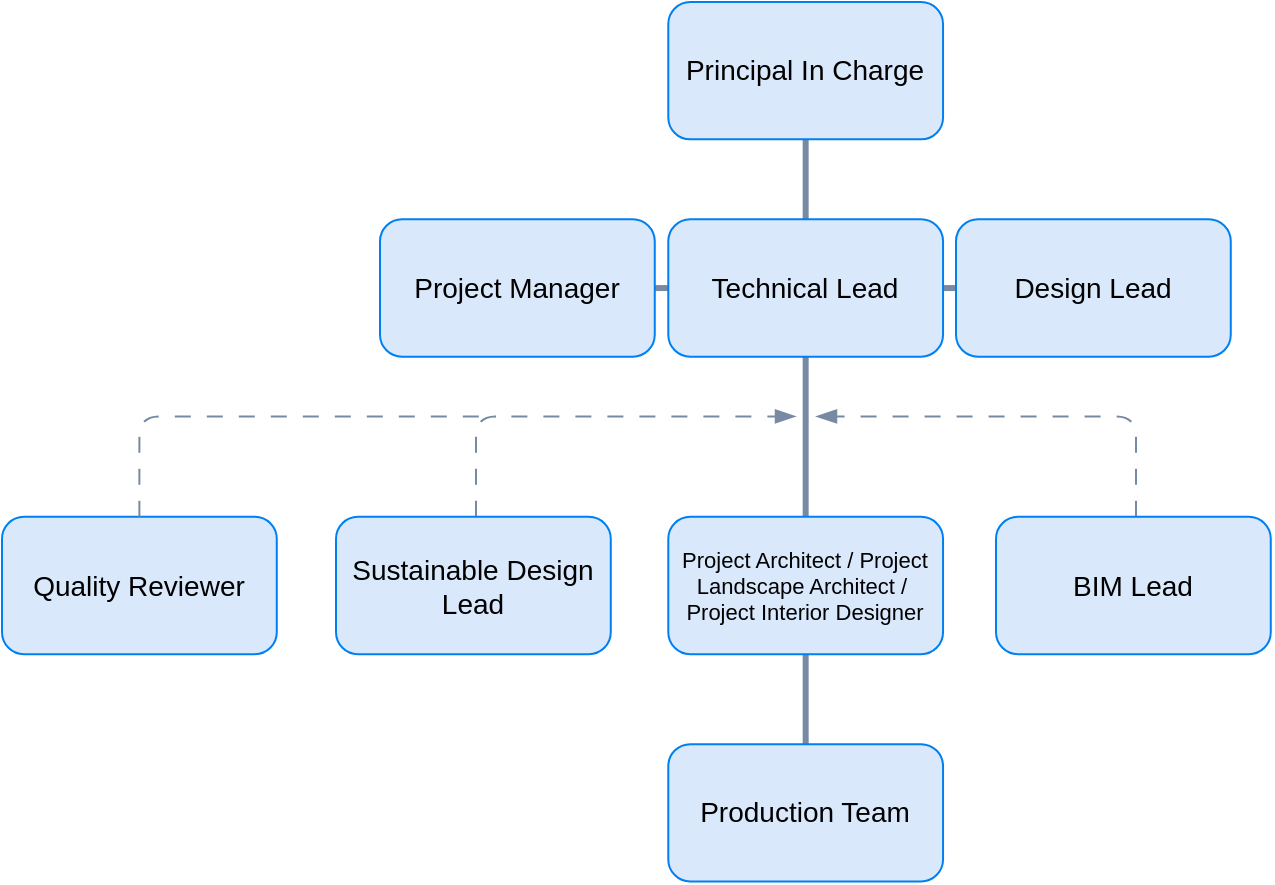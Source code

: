 <mxfile version="21.2.1" type="github">
  <diagram id="prtHgNgQTEPvFCAcTncT" name="Page-1">
    <mxGraphModel dx="1939" dy="1713" grid="1" gridSize="10" guides="1" tooltips="1" connect="1" arrows="1" fold="1" page="1" pageScale="1" pageWidth="700" pageHeight="500" math="0" shadow="0">
      <root>
        <mxCell id="0" />
        <mxCell id="1" parent="0" />
        <mxCell id="NjjXwhq9uXy6HIpJC_Kg-4" value="" style="edgeStyle=orthogonalEdgeStyle;rounded=1;orthogonalLoop=1;jettySize=auto;html=1;endArrow=none;fontSize=12;strokeColor=#788AA3;fontColor=#46495D;startSize=8;endSize=8;fillColor=#B2C9AB;endFill=0;startArrow=none;startFill=0;strokeWidth=3;" parent="1" source="NjjXwhq9uXy6HIpJC_Kg-2" target="NjjXwhq9uXy6HIpJC_Kg-3" edge="1">
          <mxGeometry relative="1" as="geometry" />
        </mxCell>
        <mxCell id="NjjXwhq9uXy6HIpJC_Kg-2" value="Principal In Charge" style="whiteSpace=wrap;html=1;fontSize=14;fillColor=#dae8fc;strokeColor=#0080F0;strokeWidth=1;rounded=1;arcSize=16;glass=0;shadow=0;labelBackgroundColor=none;dashed=0;" parent="1" vertex="1">
          <mxGeometry x="363.145" y="29.997" width="137.378" height="68.689" as="geometry" />
        </mxCell>
        <mxCell id="NjjXwhq9uXy6HIpJC_Kg-6" value="" style="rounded=0;orthogonalLoop=1;jettySize=auto;html=1;endArrow=none;fontSize=12;strokeColor=#788AA3;fontColor=#46495D;startSize=8;endSize=8;fillColor=#B2C9AB;endFill=0;startArrow=none;startFill=0;strokeWidth=3;entryX=1;entryY=0.5;entryDx=0;entryDy=0;" parent="1" target="NjjXwhq9uXy6HIpJC_Kg-5" edge="1">
          <mxGeometry relative="1" as="geometry">
            <mxPoint x="364.145" y="173.03" as="sourcePoint" />
            <mxPoint x="284.145" y="173.03" as="targetPoint" />
          </mxGeometry>
        </mxCell>
        <mxCell id="NjjXwhq9uXy6HIpJC_Kg-8" value="" style="rounded=0;orthogonalLoop=1;jettySize=auto;html=1;endArrow=none;fontSize=12;strokeColor=#788AA3;fontColor=#46495D;startSize=8;endSize=8;fillColor=#B2C9AB;endFill=0;startArrow=none;startFill=0;strokeWidth=3;" parent="1" source="NjjXwhq9uXy6HIpJC_Kg-3" target="NjjXwhq9uXy6HIpJC_Kg-7" edge="1">
          <mxGeometry relative="1" as="geometry" />
        </mxCell>
        <mxCell id="NjjXwhq9uXy6HIpJC_Kg-10" value="" style="edgeStyle=orthogonalEdgeStyle;rounded=1;orthogonalLoop=1;jettySize=auto;html=1;endArrow=none;fontSize=12;strokeColor=#788AA3;fontColor=#46495D;startSize=8;endSize=8;fillColor=#B2C9AB;endFill=0;startArrow=none;startFill=0;strokeWidth=3;" parent="1" source="NjjXwhq9uXy6HIpJC_Kg-3" target="NjjXwhq9uXy6HIpJC_Kg-9" edge="1">
          <mxGeometry relative="1" as="geometry" />
        </mxCell>
        <mxCell id="NjjXwhq9uXy6HIpJC_Kg-3" value="Technical Lead" style="whiteSpace=wrap;html=1;fontSize=14;fillColor=#dae8fc;strokeColor=#0080F0;strokeWidth=1;rounded=1;arcSize=16;glass=0;shadow=0;labelBackgroundColor=none;dashed=0;" parent="1" vertex="1">
          <mxGeometry x="363.145" y="138.686" width="137.378" height="68.689" as="geometry" />
        </mxCell>
        <mxCell id="NjjXwhq9uXy6HIpJC_Kg-5" value="Project Manager" style="whiteSpace=wrap;html=1;fontSize=14;fillColor=#dae8fc;strokeColor=#0080F0;strokeWidth=1;rounded=1;arcSize=16;glass=0;shadow=0;labelBackgroundColor=none;dashed=0;" parent="1" vertex="1">
          <mxGeometry x="218.998" y="138.686" width="137.378" height="68.689" as="geometry" />
        </mxCell>
        <mxCell id="NjjXwhq9uXy6HIpJC_Kg-7" value="Design Lead" style="whiteSpace=wrap;html=1;fontSize=14;fillColor=#dae8fc;strokeColor=#0080F0;strokeWidth=1;rounded=1;arcSize=16;glass=0;shadow=0;labelBackgroundColor=none;dashed=0;" parent="1" vertex="1">
          <mxGeometry x="507.003" y="138.686" width="137.378" height="68.689" as="geometry" />
        </mxCell>
        <mxCell id="NjjXwhq9uXy6HIpJC_Kg-19" value="" style="edgeStyle=orthogonalEdgeStyle;rounded=1;orthogonalLoop=1;jettySize=auto;html=1;endArrow=none;fontSize=12;strokeColor=#788AA3;fontColor=#46495D;startSize=8;endSize=8;fillColor=#B2C9AB;endFill=0;startArrow=none;startFill=0;strokeWidth=3;" parent="1" source="NjjXwhq9uXy6HIpJC_Kg-9" target="NjjXwhq9uXy6HIpJC_Kg-18" edge="1">
          <mxGeometry relative="1" as="geometry" />
        </mxCell>
        <mxCell id="NjjXwhq9uXy6HIpJC_Kg-9" value="&lt;div style=&quot;font-size: 11px;&quot;&gt;&lt;font style=&quot;font-size: 11px;&quot;&gt;Project Architect / Project Landscape Architect /&amp;nbsp;&lt;/font&gt;&lt;/div&gt;&lt;div style=&quot;font-size: 11px;&quot;&gt;&lt;font style=&quot;font-size: 11px;&quot;&gt;Project Interior Designer&lt;/font&gt;&lt;/div&gt;" style="whiteSpace=wrap;html=1;fontSize=12;fillColor=#dae8fc;strokeColor=#0080F0;strokeWidth=1;rounded=1;arcSize=16;glass=0;shadow=0;labelBackgroundColor=none;dashed=0;" parent="1" vertex="1">
          <mxGeometry x="363.145" y="287.375" width="137.378" height="68.689" as="geometry" />
        </mxCell>
        <mxCell id="NjjXwhq9uXy6HIpJC_Kg-13" style="edgeStyle=orthogonalEdgeStyle;rounded=1;orthogonalLoop=1;jettySize=auto;html=1;endArrow=blockThin;fontSize=12;strokeColor=#788AA3;fontColor=#46495D;startSize=8;endSize=8;fillColor=#B2C9AB;endFill=1;startArrow=none;startFill=0;dashed=1;dashPattern=8 8;" parent="1" source="NjjXwhq9uXy6HIpJC_Kg-11" edge="1">
          <mxGeometry relative="1" as="geometry">
            <mxPoint x="437" y="237.19" as="targetPoint" />
            <Array as="points">
              <mxPoint x="597" y="237.19" />
            </Array>
          </mxGeometry>
        </mxCell>
        <mxCell id="NjjXwhq9uXy6HIpJC_Kg-11" value="&lt;div style=&quot;font-size: 14px;&quot;&gt;BIM Lead&lt;/div&gt;" style="whiteSpace=wrap;html=1;fontSize=14;fillColor=#dae8fc;strokeColor=#0080F0;strokeWidth=1;rounded=1;arcSize=16;glass=0;shadow=0;labelBackgroundColor=none;dashed=0;" parent="1" vertex="1">
          <mxGeometry x="527.003" y="287.375" width="137.378" height="68.689" as="geometry" />
        </mxCell>
        <mxCell id="NjjXwhq9uXy6HIpJC_Kg-15" style="edgeStyle=orthogonalEdgeStyle;rounded=1;orthogonalLoop=1;jettySize=auto;html=1;endArrow=blockThin;fontSize=12;strokeColor=#788AA3;fontColor=#46495D;startSize=8;endSize=8;fillColor=#B2C9AB;endFill=1;startArrow=none;startFill=0;dashed=1;dashPattern=8 8;" parent="1" source="NjjXwhq9uXy6HIpJC_Kg-14" edge="1">
          <mxGeometry relative="1" as="geometry">
            <mxPoint x="427" y="237.19" as="targetPoint" />
            <Array as="points">
              <mxPoint x="267" y="237.19" />
            </Array>
          </mxGeometry>
        </mxCell>
        <mxCell id="NjjXwhq9uXy6HIpJC_Kg-14" value="&lt;div style=&quot;font-size: 14px;&quot;&gt;Sustainable Design Lead&lt;/div&gt;" style="whiteSpace=wrap;html=1;fontSize=14;fillColor=#dae8fc;strokeColor=#0080F0;strokeWidth=1;rounded=1;arcSize=16;glass=0;shadow=0;labelBackgroundColor=none;dashed=0;" parent="1" vertex="1">
          <mxGeometry x="197.003" y="287.375" width="137.378" height="68.689" as="geometry" />
        </mxCell>
        <mxCell id="NjjXwhq9uXy6HIpJC_Kg-16" value="&lt;div style=&quot;font-size: 14px;&quot;&gt;Quality Reviewer&lt;/div&gt;" style="whiteSpace=wrap;html=1;fontSize=14;fillColor=#dae8fc;strokeColor=#0080F0;strokeWidth=1;rounded=1;arcSize=16;glass=0;shadow=0;labelBackgroundColor=none;dashed=0;" parent="1" vertex="1">
          <mxGeometry x="30.003" y="287.375" width="137.378" height="68.689" as="geometry" />
        </mxCell>
        <mxCell id="NjjXwhq9uXy6HIpJC_Kg-17" style="edgeStyle=orthogonalEdgeStyle;rounded=1;orthogonalLoop=1;jettySize=auto;html=1;endArrow=none;fontSize=12;strokeColor=#788AA3;fontColor=#46495D;startSize=8;endSize=8;fillColor=#B2C9AB;endFill=0;startArrow=none;startFill=0;dashed=1;dashPattern=8 8;exitX=0.5;exitY=0;exitDx=0;exitDy=0;" parent="1" source="NjjXwhq9uXy6HIpJC_Kg-16" edge="1">
          <mxGeometry relative="1" as="geometry">
            <mxPoint x="277" y="237.19" as="targetPoint" />
            <mxPoint x="67" y="197.19" as="sourcePoint" />
            <Array as="points">
              <mxPoint x="99" y="237.19" />
            </Array>
          </mxGeometry>
        </mxCell>
        <mxCell id="NjjXwhq9uXy6HIpJC_Kg-18" value="&lt;div style=&quot;font-size: 14px;&quot;&gt;Production Team&lt;/div&gt;" style="whiteSpace=wrap;html=1;fontSize=14;fillColor=#dae8fc;strokeColor=#0080F0;strokeWidth=1;rounded=1;arcSize=16;glass=0;shadow=0;labelBackgroundColor=none;dashed=0;" parent="1" vertex="1">
          <mxGeometry x="363.145" y="401.064" width="137.378" height="68.689" as="geometry" />
        </mxCell>
      </root>
    </mxGraphModel>
  </diagram>
</mxfile>
